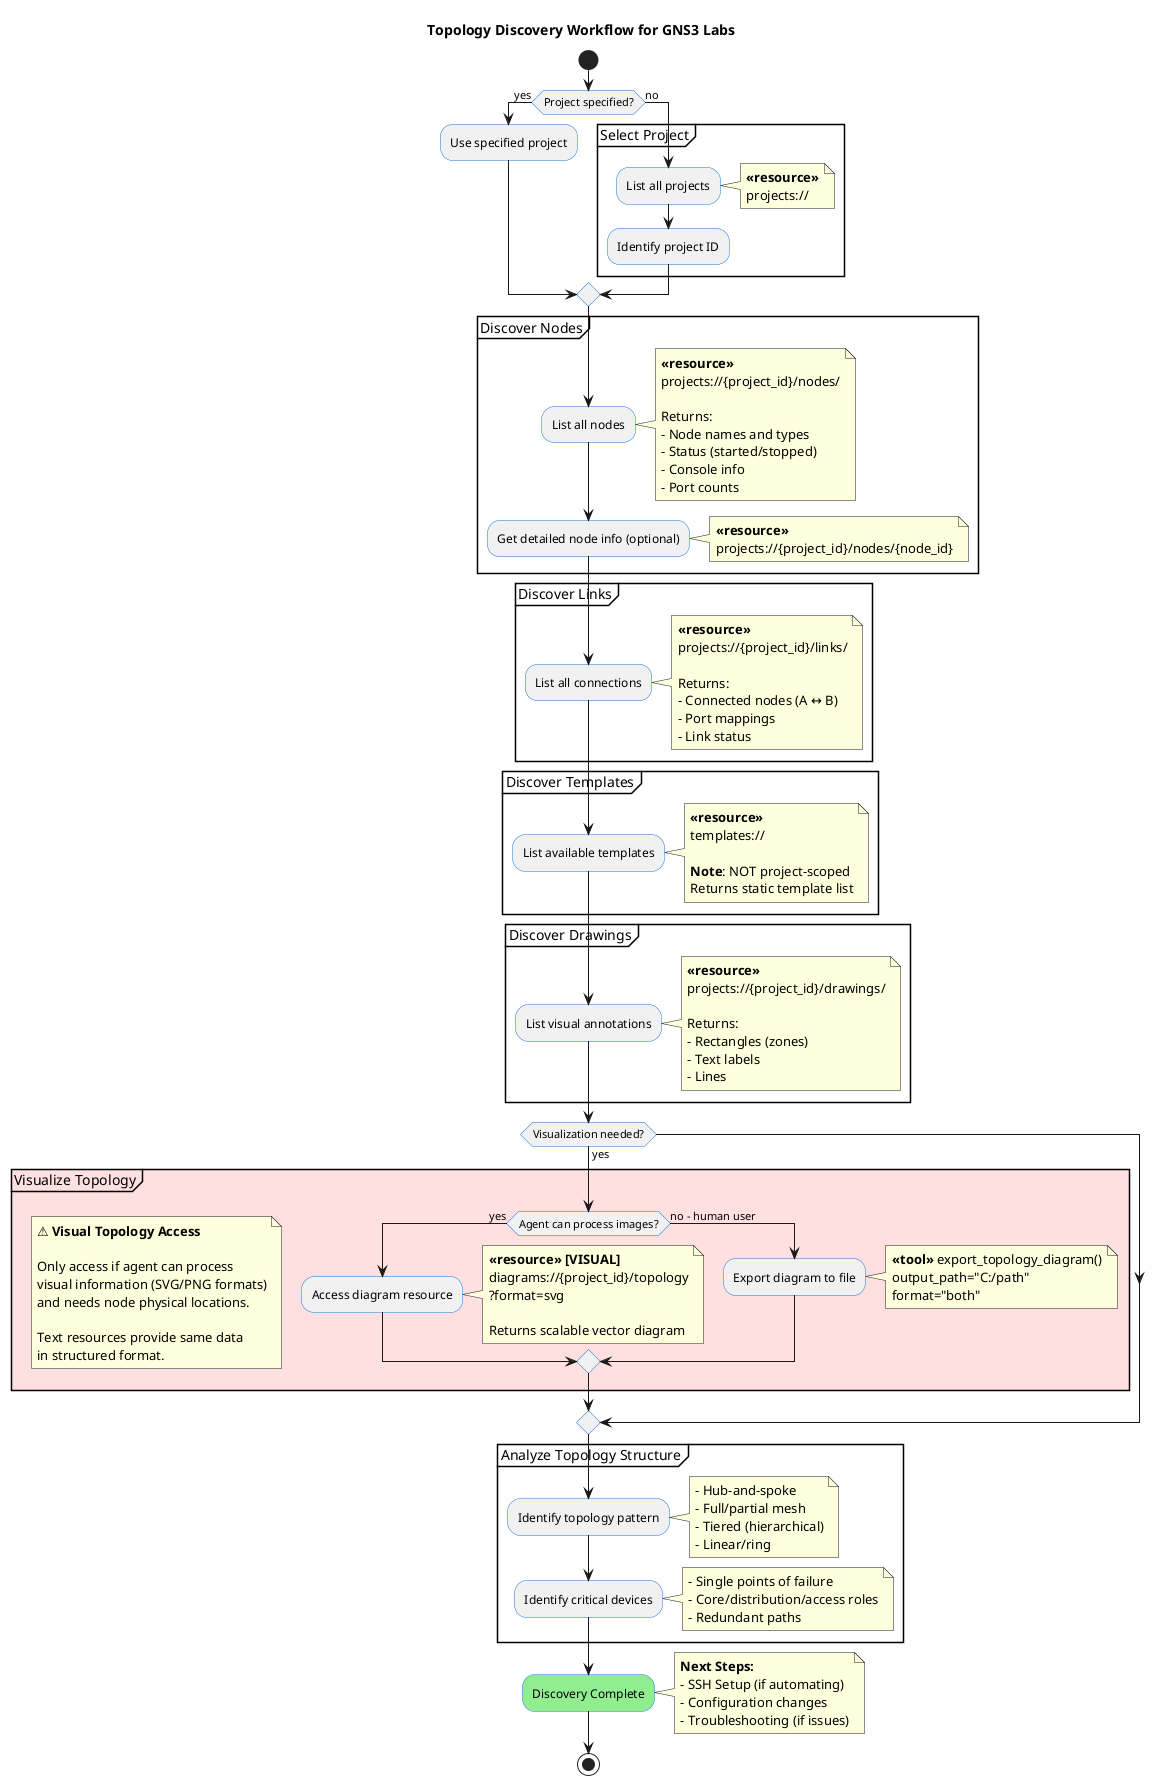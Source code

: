 @startuml topology_discovery_workflow
title Topology Discovery Workflow for GNS3 Labs
skinparam backgroundColor #FFFFFF
skinparam activity {
  BackgroundColor<<Tool>> #E3F2FD
  BackgroundColor<<Resource>> #FFF3E0
  BackgroundColor<<Visual>> #FFE0E0
  BorderColor #1976D2
}

start

if (Project specified?) then (yes)
  :Use specified project;
else (no)
  partition "Select Project" {
    :List all projects;
    note right
      **«resource»**
      projects://
    end note

    :Identify project ID;
  }
endif

partition "Discover Nodes" {
  :List all nodes;
  note right
    **«resource»**
    projects://{project_id}/nodes/

    Returns:
    - Node names and types
    - Status (started/stopped)
    - Console info
    - Port counts
  end note

  :Get detailed node info (optional);
  note right
    **«resource»**
    projects://{project_id}/nodes/{node_id}
  end note
}

partition "Discover Links" {
  :List all connections;
  note right
    **«resource»**
    projects://{project_id}/links/

    Returns:
    - Connected nodes (A ↔ B)
    - Port mappings
    - Link status
  end note
}

partition "Discover Templates" {
  :List available templates;
  note right
    **«resource»**
    templates://

    **Note**: NOT project-scoped
    Returns static template list
  end note
}

partition "Discover Drawings" {
  :List visual annotations;
  note right
    **«resource»**
    projects://{project_id}/drawings/

    Returns:
    - Rectangles (zones)
    - Text labels
    - Lines
  end note
}

if (Visualization needed?) then (yes)
  partition "Visualize Topology" #FFE0E0 {
    note left
      ⚠️ **Visual Topology Access**

      Only access if agent can process
      visual information (SVG/PNG formats)
      and needs node physical locations.

      Text resources provide same data
      in structured format.
    end note

    if (Agent can process images?) then (yes)
      :Access diagram resource;
      note right
        **«resource» [VISUAL]**
        diagrams://{project_id}/topology
        ?format=svg

        Returns scalable vector diagram
      end note
    else (no - human user)
      :Export diagram to file;
      note right
        **«tool»** export_topology_diagram()
        output_path="C:/path"
        format="both"
      end note
    endif
  }
endif

partition "Analyze Topology Structure" {
  :Identify topology pattern;
  note right
    - Hub-and-spoke
    - Full/partial mesh
    - Tiered (hierarchical)
    - Linear/ring
  end note

  :Identify critical devices;
  note right
    - Single points of failure
    - Core/distribution/access roles
    - Redundant paths
  end note
}

#90EE90:Discovery Complete;
note right
  **Next Steps:**
  - SSH Setup (if automating)
  - Configuration changes
  - Troubleshooting (if issues)
end note

stop

@enduml
